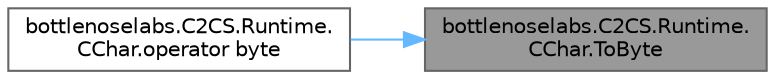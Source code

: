 digraph "bottlenoselabs.C2CS.Runtime.CChar.ToByte"
{
 // LATEX_PDF_SIZE
  bgcolor="transparent";
  edge [fontname=Helvetica,fontsize=10,labelfontname=Helvetica,labelfontsize=10];
  node [fontname=Helvetica,fontsize=10,shape=box,height=0.2,width=0.4];
  rankdir="RL";
  Node1 [id="Node000001",label="bottlenoselabs.C2CS.Runtime.\lCChar.ToByte",height=0.2,width=0.4,color="gray40", fillcolor="grey60", style="filled", fontcolor="black",tooltip="Converts the specified CChar to a byte."];
  Node1 -> Node2 [id="edge1_Node000001_Node000002",dir="back",color="steelblue1",style="solid",tooltip=" "];
  Node2 [id="Node000002",label="bottlenoselabs.C2CS.Runtime.\lCChar.operator byte",height=0.2,width=0.4,color="grey40", fillcolor="white", style="filled",URL="$structbottlenoselabs_1_1_c2_c_s_1_1_runtime_1_1_c_char.html#a76661a1d404e6badbb2d00b843d69879",tooltip="Converts the specified CChar to a byte."];
}
